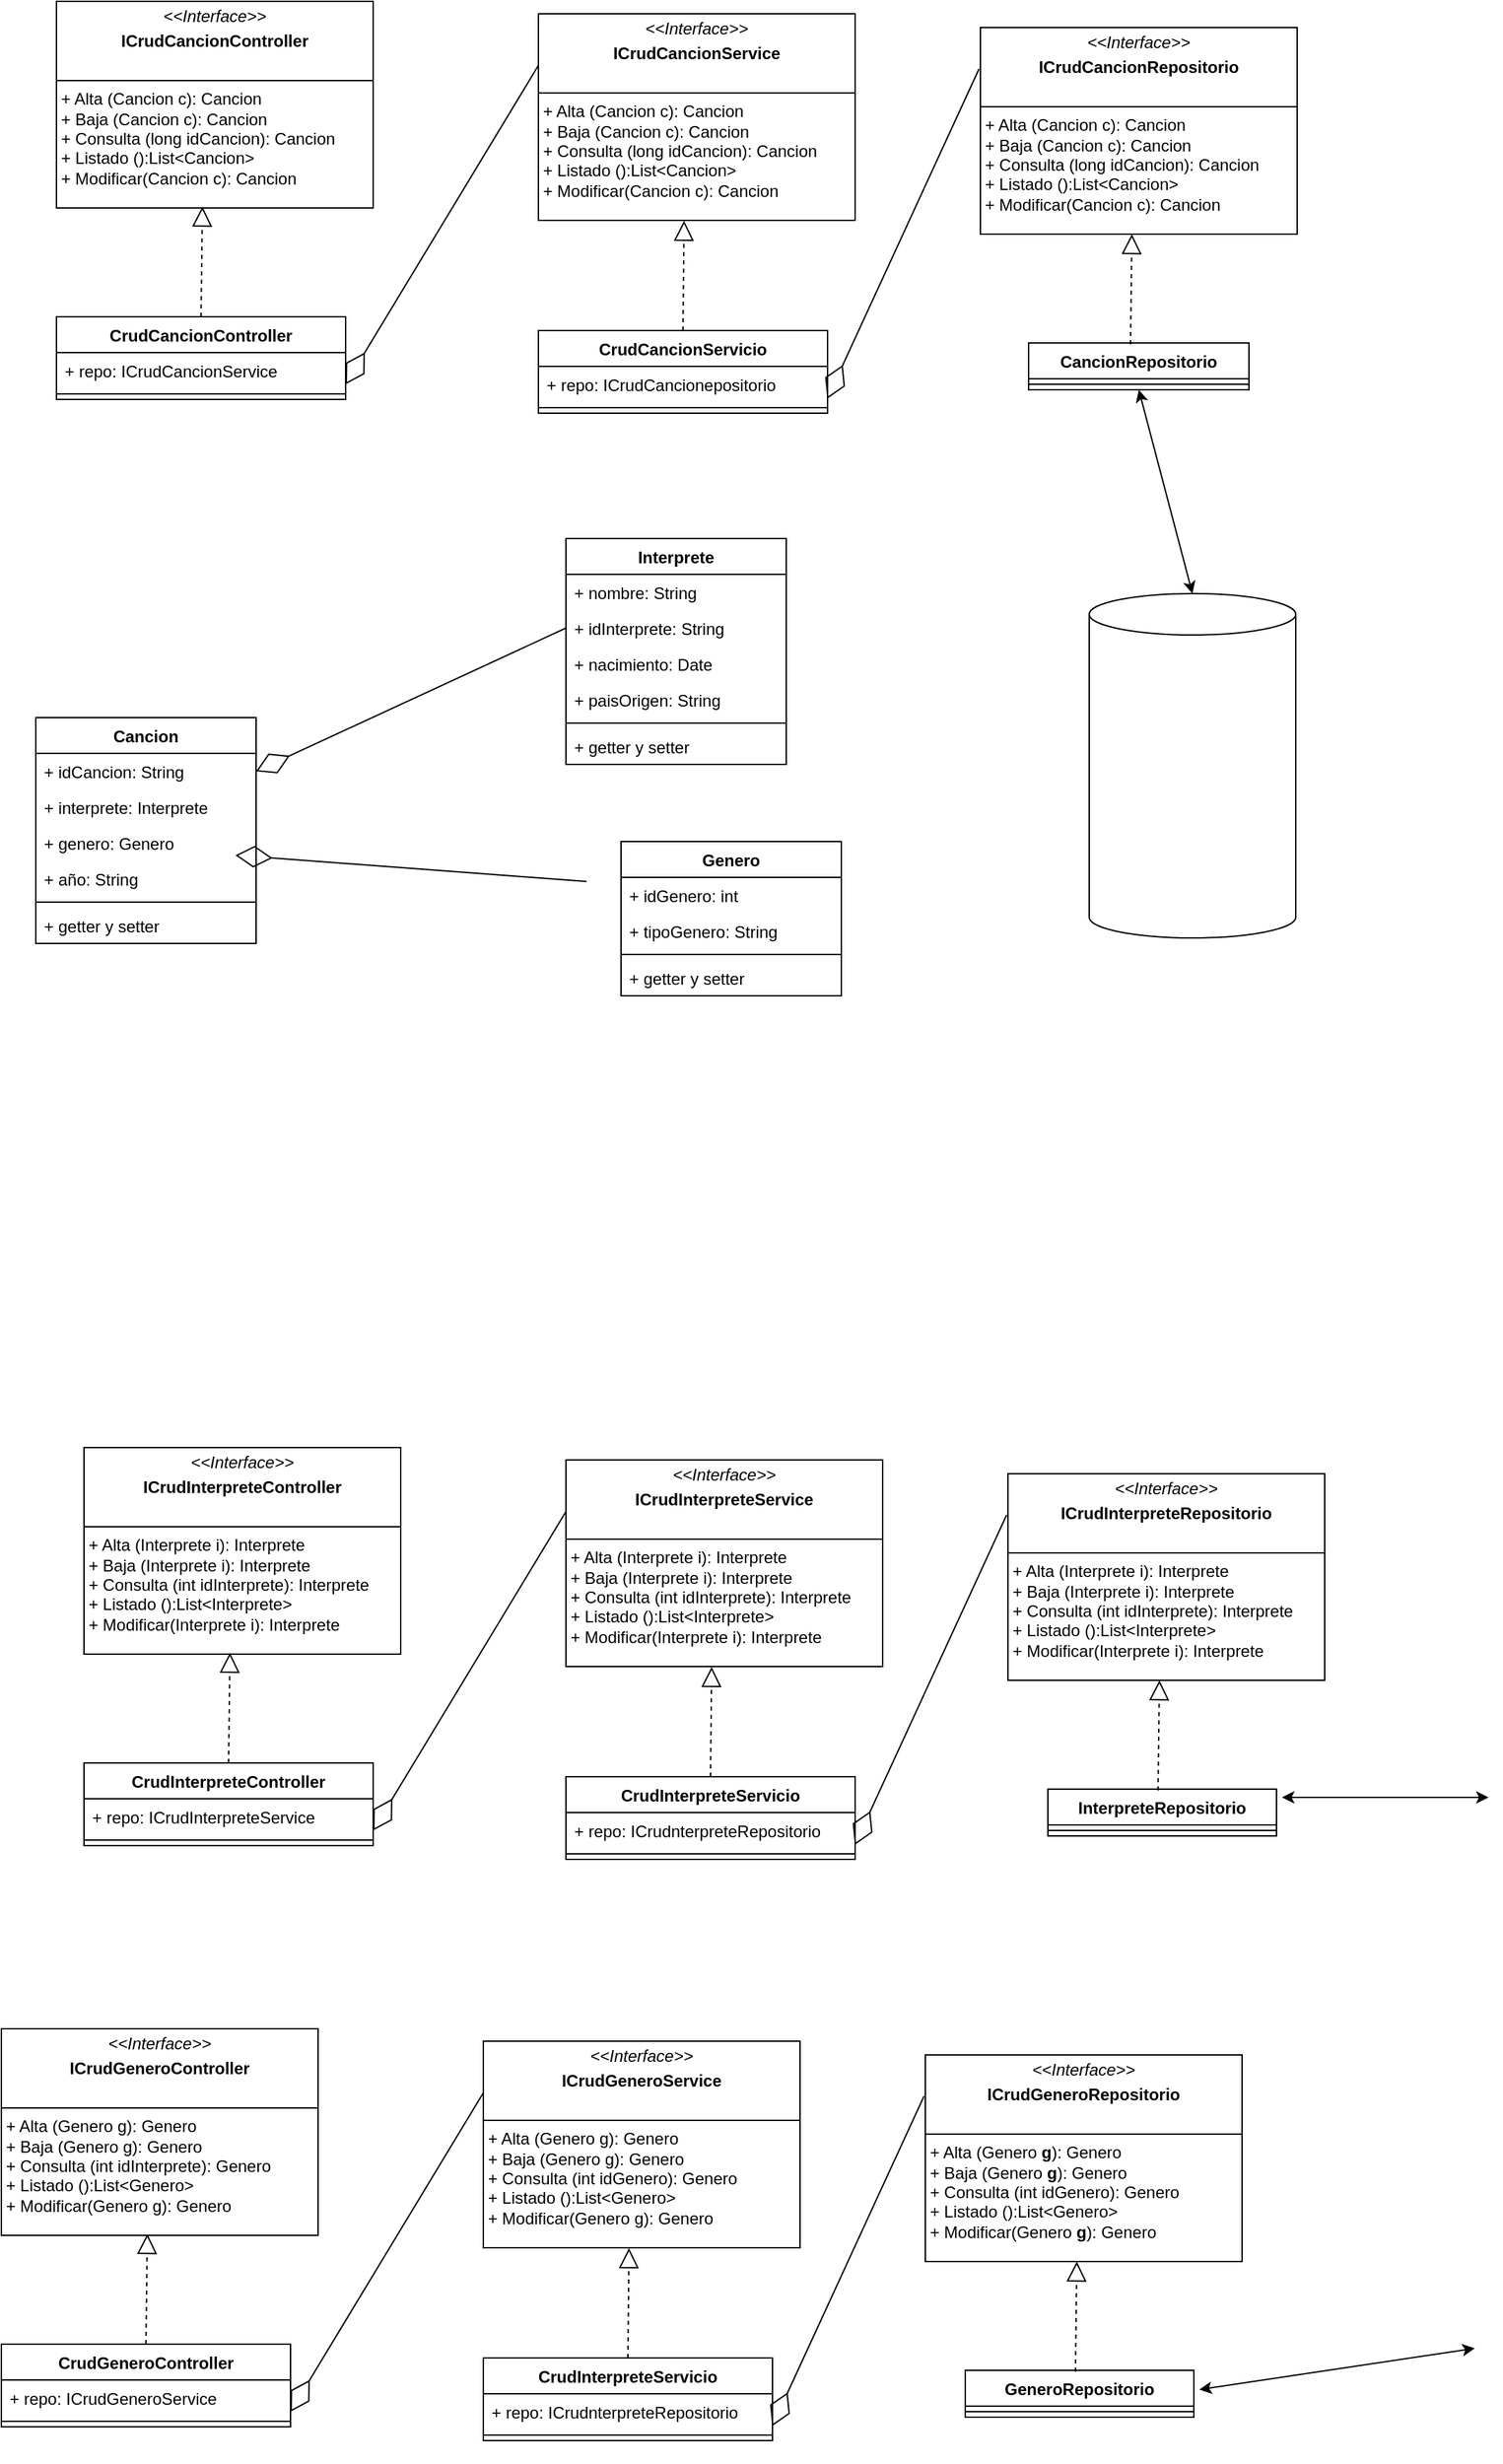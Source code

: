 <mxfile version="24.7.14">
  <diagram name="Página-1" id="bzYuoer0dDeCXXSLm-xG">
    <mxGraphModel dx="2118" dy="2252" grid="1" gridSize="10" guides="1" tooltips="1" connect="1" arrows="1" fold="1" page="1" pageScale="1" pageWidth="827" pageHeight="1169" math="0" shadow="0">
      <root>
        <mxCell id="0" />
        <mxCell id="1" parent="0" />
        <mxCell id="3vq8-zfYxLDUjbg7CqO3-1" value="&lt;b&gt;Interprete&lt;/b&gt;Repositorio" style="swimlane;fontStyle=1;align=center;verticalAlign=top;childLayout=stackLayout;horizontal=1;startSize=26;horizontalStack=0;resizeParent=1;resizeParentMax=0;resizeLast=0;collapsible=1;marginBottom=0;whiteSpace=wrap;html=1;" parent="1" vertex="1">
          <mxGeometry x="1430" y="498" width="166" height="34" as="geometry" />
        </mxCell>
        <mxCell id="3vq8-zfYxLDUjbg7CqO3-2" value="" style="line;strokeWidth=1;fillColor=none;align=left;verticalAlign=middle;spacingTop=-1;spacingLeft=3;spacingRight=3;rotatable=0;labelPosition=right;points=[];portConstraint=eastwest;strokeColor=inherit;" parent="3vq8-zfYxLDUjbg7CqO3-1" vertex="1">
          <mxGeometry y="26" width="166" height="8" as="geometry" />
        </mxCell>
        <mxCell id="3vq8-zfYxLDUjbg7CqO3-3" value="Crud&lt;b&gt;Interprete&lt;/b&gt;Servicio" style="swimlane;fontStyle=1;align=center;verticalAlign=top;childLayout=stackLayout;horizontal=1;startSize=26;horizontalStack=0;resizeParent=1;resizeParentMax=0;resizeLast=0;collapsible=1;marginBottom=0;whiteSpace=wrap;html=1;" parent="1" vertex="1">
          <mxGeometry x="1080" y="489" width="210" height="60" as="geometry" />
        </mxCell>
        <mxCell id="3vq8-zfYxLDUjbg7CqO3-4" value="+ repo: ICrudnterpreteRepositorio" style="text;strokeColor=none;fillColor=none;align=left;verticalAlign=top;spacingLeft=4;spacingRight=4;overflow=hidden;rotatable=0;points=[[0,0.5],[1,0.5]];portConstraint=eastwest;whiteSpace=wrap;html=1;" parent="3vq8-zfYxLDUjbg7CqO3-3" vertex="1">
          <mxGeometry y="26" width="210" height="26" as="geometry" />
        </mxCell>
        <mxCell id="3vq8-zfYxLDUjbg7CqO3-5" value="" style="line;strokeWidth=1;fillColor=none;align=left;verticalAlign=middle;spacingTop=-1;spacingLeft=3;spacingRight=3;rotatable=0;labelPosition=right;points=[];portConstraint=eastwest;strokeColor=inherit;" parent="3vq8-zfYxLDUjbg7CqO3-3" vertex="1">
          <mxGeometry y="52" width="210" height="8" as="geometry" />
        </mxCell>
        <mxCell id="3vq8-zfYxLDUjbg7CqO3-6" value="&lt;p style=&quot;margin:0px;margin-top:4px;text-align:center;&quot;&gt;&lt;i&gt;&amp;lt;&amp;lt;Interface&amp;gt;&amp;gt;&lt;/i&gt;&lt;b&gt;&lt;br&gt;&lt;/b&gt;&lt;/p&gt;&lt;p style=&quot;margin:0px;margin-top:4px;text-align:center;&quot;&gt;&lt;b&gt;ICrud&lt;/b&gt;&lt;b&gt;Interprete&lt;/b&gt;&lt;b&gt;Service&lt;/b&gt;&lt;br&gt;&lt;/p&gt;&lt;br&gt;&lt;hr size=&quot;1&quot; style=&quot;border-style:solid;&quot;&gt;&lt;div&gt;&amp;nbsp;+ Alta (Interprete i): Interprete&lt;/div&gt;&lt;div&gt;&amp;nbsp;+ Baja (Interprete i): Interprete&lt;/div&gt;&lt;div&gt;&amp;nbsp;+ Consulta (int idInterprete): Interprete&lt;/div&gt;&lt;div&gt;&amp;nbsp;+ Listado ():List&amp;lt;Interprete&amp;gt;&lt;br&gt;&lt;/div&gt;&lt;div&gt;&amp;nbsp;+ Modificar(Interprete i): Interprete&lt;/div&gt;" style="verticalAlign=top;align=left;overflow=fill;html=1;whiteSpace=wrap;" parent="1" vertex="1">
          <mxGeometry x="1080" y="259" width="230" height="150" as="geometry" />
        </mxCell>
        <mxCell id="3vq8-zfYxLDUjbg7CqO3-7" value="" style="endArrow=block;dashed=1;endFill=0;endSize=12;html=1;rounded=0;exitX=0.5;exitY=0;exitDx=0;exitDy=0;entryX=0.46;entryY=1.002;entryDx=0;entryDy=0;entryPerimeter=0;" parent="1" source="3vq8-zfYxLDUjbg7CqO3-3" target="3vq8-zfYxLDUjbg7CqO3-6" edge="1">
          <mxGeometry width="160" relative="1" as="geometry">
            <mxPoint x="1260" y="429" as="sourcePoint" />
            <mxPoint x="1340" y="349" as="targetPoint" />
          </mxGeometry>
        </mxCell>
        <mxCell id="3vq8-zfYxLDUjbg7CqO3-8" value="" style="endArrow=diamondThin;endFill=0;endSize=24;html=1;rounded=0;entryX=0.999;entryY=0.903;entryDx=0;entryDy=0;entryPerimeter=0;" parent="1" target="3vq8-zfYxLDUjbg7CqO3-4" edge="1">
          <mxGeometry width="160" relative="1" as="geometry">
            <mxPoint x="1400" y="299" as="sourcePoint" />
            <mxPoint x="1320" y="579" as="targetPoint" />
          </mxGeometry>
        </mxCell>
        <mxCell id="3vq8-zfYxLDUjbg7CqO3-9" value="&lt;p style=&quot;margin:0px;margin-top:4px;text-align:center;&quot;&gt;&lt;i&gt;&amp;lt;&amp;lt;Interface&amp;gt;&amp;gt;&lt;/i&gt;&lt;b&gt;&lt;br&gt;&lt;/b&gt;&lt;/p&gt;&lt;p style=&quot;margin:0px;margin-top:4px;text-align:center;&quot;&gt;&lt;b&gt;ICrudI&lt;/b&gt;&lt;b&gt;nterprete&lt;/b&gt;&lt;b&gt;Repositorio&lt;/b&gt;&lt;br&gt;&lt;/p&gt;&lt;br&gt;&lt;hr size=&quot;1&quot; style=&quot;border-style:solid;&quot;&gt;&lt;div&gt;&amp;nbsp;+ Alta (Interprete i): Interprete&lt;/div&gt;&lt;div&gt;&amp;nbsp;+ Baja (Interprete i): Interprete&lt;/div&gt;&lt;div&gt;&amp;nbsp;+ Consulta (int idInterprete): Interprete&lt;/div&gt;&lt;div&gt;&amp;nbsp;+ Listado ():List&amp;lt;Interprete&amp;gt;&lt;br&gt;&lt;/div&gt;&lt;div&gt;&amp;nbsp;+ Modificar(Interprete i): Interprete&lt;/div&gt;" style="verticalAlign=top;align=left;overflow=fill;html=1;whiteSpace=wrap;" parent="1" vertex="1">
          <mxGeometry x="1401" y="269" width="230" height="150" as="geometry" />
        </mxCell>
        <mxCell id="3vq8-zfYxLDUjbg7CqO3-10" value="" style="endArrow=block;dashed=1;endFill=0;endSize=12;html=1;rounded=0;exitX=0.5;exitY=0;exitDx=0;exitDy=0;entryX=0.46;entryY=1.002;entryDx=0;entryDy=0;entryPerimeter=0;" parent="1" edge="1">
          <mxGeometry width="160" relative="1" as="geometry">
            <mxPoint x="1510" y="499" as="sourcePoint" />
            <mxPoint x="1511" y="419" as="targetPoint" />
          </mxGeometry>
        </mxCell>
        <mxCell id="3vq8-zfYxLDUjbg7CqO3-11" value="&lt;p style=&quot;margin:0px;margin-top:4px;text-align:center;&quot;&gt;&lt;i&gt;&amp;lt;&amp;lt;Interface&amp;gt;&amp;gt;&lt;/i&gt;&lt;b&gt;&lt;br&gt;&lt;/b&gt;&lt;/p&gt;&lt;p style=&quot;margin:0px;margin-top:4px;text-align:center;&quot;&gt;&lt;b&gt;ICrudInterpreteController&lt;/b&gt;&lt;br&gt;&lt;/p&gt;&lt;br&gt;&lt;hr size=&quot;1&quot; style=&quot;border-style:solid;&quot;&gt;&lt;div&gt;&amp;nbsp;+ Alta (Interprete i): Interprete&lt;/div&gt;&lt;div&gt;&amp;nbsp;+ Baja (Interprete i): Interprete&lt;/div&gt;&lt;div&gt;&amp;nbsp;+ Consulta (int idInterprete): Interprete&lt;/div&gt;&lt;div&gt;&amp;nbsp;+ Listado ():List&amp;lt;Interprete&amp;gt;&lt;br&gt;&lt;/div&gt;&lt;div&gt;&amp;nbsp;+ Modificar(Interprete i): Interprete&lt;/div&gt;" style="verticalAlign=top;align=left;overflow=fill;html=1;whiteSpace=wrap;" parent="1" vertex="1">
          <mxGeometry x="730" y="250" width="230" height="150" as="geometry" />
        </mxCell>
        <mxCell id="3vq8-zfYxLDUjbg7CqO3-12" value="&lt;b&gt;CrudI&lt;/b&gt;&lt;b&gt;nterprete&lt;/b&gt;&lt;b&gt;Controller&lt;/b&gt;" style="swimlane;fontStyle=1;align=center;verticalAlign=top;childLayout=stackLayout;horizontal=1;startSize=26;horizontalStack=0;resizeParent=1;resizeParentMax=0;resizeLast=0;collapsible=1;marginBottom=0;whiteSpace=wrap;html=1;" parent="1" vertex="1">
          <mxGeometry x="730" y="479" width="210" height="60" as="geometry" />
        </mxCell>
        <mxCell id="3vq8-zfYxLDUjbg7CqO3-13" value="+ repo: ICrudInterpreteService" style="text;strokeColor=none;fillColor=none;align=left;verticalAlign=top;spacingLeft=4;spacingRight=4;overflow=hidden;rotatable=0;points=[[0,0.5],[1,0.5]];portConstraint=eastwest;whiteSpace=wrap;html=1;" parent="3vq8-zfYxLDUjbg7CqO3-12" vertex="1">
          <mxGeometry y="26" width="210" height="26" as="geometry" />
        </mxCell>
        <mxCell id="3vq8-zfYxLDUjbg7CqO3-14" value="" style="line;strokeWidth=1;fillColor=none;align=left;verticalAlign=middle;spacingTop=-1;spacingLeft=3;spacingRight=3;rotatable=0;labelPosition=right;points=[];portConstraint=eastwest;strokeColor=inherit;" parent="3vq8-zfYxLDUjbg7CqO3-12" vertex="1">
          <mxGeometry y="52" width="210" height="8" as="geometry" />
        </mxCell>
        <mxCell id="3vq8-zfYxLDUjbg7CqO3-15" value="" style="endArrow=block;dashed=1;endFill=0;endSize=12;html=1;rounded=0;exitX=0.5;exitY=0;exitDx=0;exitDy=0;entryX=0.46;entryY=1.002;entryDx=0;entryDy=0;entryPerimeter=0;" parent="1" source="3vq8-zfYxLDUjbg7CqO3-12" edge="1">
          <mxGeometry width="160" relative="1" as="geometry">
            <mxPoint x="910" y="419" as="sourcePoint" />
            <mxPoint x="836" y="399" as="targetPoint" />
          </mxGeometry>
        </mxCell>
        <mxCell id="3vq8-zfYxLDUjbg7CqO3-16" value="" style="endArrow=diamondThin;endFill=0;endSize=24;html=1;rounded=0;exitX=0;exitY=0.25;exitDx=0;exitDy=0;entryX=0.999;entryY=0.903;entryDx=0;entryDy=0;entryPerimeter=0;" parent="1" source="3vq8-zfYxLDUjbg7CqO3-6" edge="1">
          <mxGeometry width="160" relative="1" as="geometry">
            <mxPoint x="1051" y="409" as="sourcePoint" />
            <mxPoint x="940" y="528" as="targetPoint" />
          </mxGeometry>
        </mxCell>
        <mxCell id="3vq8-zfYxLDUjbg7CqO3-17" value="&lt;b&gt;Genero&lt;/b&gt;Repositorio" style="swimlane;fontStyle=1;align=center;verticalAlign=top;childLayout=stackLayout;horizontal=1;startSize=26;horizontalStack=0;resizeParent=1;resizeParentMax=0;resizeLast=0;collapsible=1;marginBottom=0;whiteSpace=wrap;html=1;" parent="1" vertex="1">
          <mxGeometry x="1370" y="920" width="166" height="34" as="geometry" />
        </mxCell>
        <mxCell id="3vq8-zfYxLDUjbg7CqO3-18" value="" style="line;strokeWidth=1;fillColor=none;align=left;verticalAlign=middle;spacingTop=-1;spacingLeft=3;spacingRight=3;rotatable=0;labelPosition=right;points=[];portConstraint=eastwest;strokeColor=inherit;" parent="3vq8-zfYxLDUjbg7CqO3-17" vertex="1">
          <mxGeometry y="26" width="166" height="8" as="geometry" />
        </mxCell>
        <mxCell id="3vq8-zfYxLDUjbg7CqO3-19" value="Crud&lt;b&gt;Interprete&lt;/b&gt;Servicio" style="swimlane;fontStyle=1;align=center;verticalAlign=top;childLayout=stackLayout;horizontal=1;startSize=26;horizontalStack=0;resizeParent=1;resizeParentMax=0;resizeLast=0;collapsible=1;marginBottom=0;whiteSpace=wrap;html=1;" parent="1" vertex="1">
          <mxGeometry x="1020" y="911" width="210" height="60" as="geometry" />
        </mxCell>
        <mxCell id="3vq8-zfYxLDUjbg7CqO3-20" value="+ repo: ICrudnterpreteRepositorio" style="text;strokeColor=none;fillColor=none;align=left;verticalAlign=top;spacingLeft=4;spacingRight=4;overflow=hidden;rotatable=0;points=[[0,0.5],[1,0.5]];portConstraint=eastwest;whiteSpace=wrap;html=1;" parent="3vq8-zfYxLDUjbg7CqO3-19" vertex="1">
          <mxGeometry y="26" width="210" height="26" as="geometry" />
        </mxCell>
        <mxCell id="3vq8-zfYxLDUjbg7CqO3-21" value="" style="line;strokeWidth=1;fillColor=none;align=left;verticalAlign=middle;spacingTop=-1;spacingLeft=3;spacingRight=3;rotatable=0;labelPosition=right;points=[];portConstraint=eastwest;strokeColor=inherit;" parent="3vq8-zfYxLDUjbg7CqO3-19" vertex="1">
          <mxGeometry y="52" width="210" height="8" as="geometry" />
        </mxCell>
        <mxCell id="3vq8-zfYxLDUjbg7CqO3-22" value="&lt;p style=&quot;margin:0px;margin-top:4px;text-align:center;&quot;&gt;&lt;i&gt;&amp;lt;&amp;lt;Interface&amp;gt;&amp;gt;&lt;/i&gt;&lt;b&gt;&lt;br&gt;&lt;/b&gt;&lt;/p&gt;&lt;p style=&quot;margin:0px;margin-top:4px;text-align:center;&quot;&gt;&lt;b&gt;ICrud&lt;/b&gt;&lt;b&gt;Genero&lt;/b&gt;&lt;b&gt;Service&lt;/b&gt;&lt;br&gt;&lt;/p&gt;&lt;br&gt;&lt;hr size=&quot;1&quot; style=&quot;border-style:solid;&quot;&gt;&lt;div&gt;&amp;nbsp;+ Alta (Genero g): Genero&lt;/div&gt;&lt;div&gt;&amp;nbsp;+ Baja (Genero g): Genero&lt;/div&gt;&lt;div&gt;&amp;nbsp;+ Consulta (int idGenero): Genero&lt;/div&gt;&lt;div&gt;&amp;nbsp;+ Listado ():List&amp;lt;Genero&amp;gt;&lt;br&gt;&lt;/div&gt;&lt;div&gt;&amp;nbsp;+ Modificar(Genero g): Genero&lt;/div&gt;" style="verticalAlign=top;align=left;overflow=fill;html=1;whiteSpace=wrap;" parent="1" vertex="1">
          <mxGeometry x="1020" y="681" width="230" height="150" as="geometry" />
        </mxCell>
        <mxCell id="3vq8-zfYxLDUjbg7CqO3-23" value="" style="endArrow=block;dashed=1;endFill=0;endSize=12;html=1;rounded=0;exitX=0.5;exitY=0;exitDx=0;exitDy=0;entryX=0.46;entryY=1.002;entryDx=0;entryDy=0;entryPerimeter=0;" parent="1" source="3vq8-zfYxLDUjbg7CqO3-19" target="3vq8-zfYxLDUjbg7CqO3-22" edge="1">
          <mxGeometry width="160" relative="1" as="geometry">
            <mxPoint x="1200" y="851" as="sourcePoint" />
            <mxPoint x="1280" y="771" as="targetPoint" />
          </mxGeometry>
        </mxCell>
        <mxCell id="3vq8-zfYxLDUjbg7CqO3-24" value="" style="endArrow=diamondThin;endFill=0;endSize=24;html=1;rounded=0;entryX=0.999;entryY=0.903;entryDx=0;entryDy=0;entryPerimeter=0;" parent="1" target="3vq8-zfYxLDUjbg7CqO3-20" edge="1">
          <mxGeometry width="160" relative="1" as="geometry">
            <mxPoint x="1340" y="721" as="sourcePoint" />
            <mxPoint x="1260" y="1001" as="targetPoint" />
          </mxGeometry>
        </mxCell>
        <mxCell id="3vq8-zfYxLDUjbg7CqO3-25" value="&lt;p style=&quot;margin:0px;margin-top:4px;text-align:center;&quot;&gt;&lt;i&gt;&amp;lt;&amp;lt;Interface&amp;gt;&amp;gt;&lt;/i&gt;&lt;b&gt;&lt;br&gt;&lt;/b&gt;&lt;/p&gt;&lt;p style=&quot;margin:0px;margin-top:4px;text-align:center;&quot;&gt;&lt;b&gt;ICrud&lt;/b&gt;&lt;b&gt;Genero&lt;/b&gt;&lt;b&gt;Repositorio&lt;/b&gt;&lt;br&gt;&lt;/p&gt;&lt;br&gt;&lt;hr size=&quot;1&quot; style=&quot;border-style:solid;&quot;&gt;&lt;div&gt;&amp;nbsp;+ Alta (Genero &lt;b&gt;g&lt;/b&gt;): Genero&lt;/div&gt;&lt;div&gt;&amp;nbsp;+ Baja (Genero &lt;b&gt;g&lt;/b&gt;): Genero&lt;/div&gt;&lt;div&gt;&amp;nbsp;+ Consulta (int idGenero): Genero&lt;/div&gt;&lt;div&gt;&amp;nbsp;+ Listado ():List&amp;lt;Genero&amp;gt;&lt;br&gt;&lt;/div&gt;&lt;div&gt;&amp;nbsp;+ Modificar(Genero &lt;b&gt;g&lt;/b&gt;): Genero&lt;/div&gt;" style="verticalAlign=top;align=left;overflow=fill;html=1;whiteSpace=wrap;" parent="1" vertex="1">
          <mxGeometry x="1341" y="691" width="230" height="150" as="geometry" />
        </mxCell>
        <mxCell id="3vq8-zfYxLDUjbg7CqO3-26" value="" style="endArrow=block;dashed=1;endFill=0;endSize=12;html=1;rounded=0;exitX=0.5;exitY=0;exitDx=0;exitDy=0;entryX=0.46;entryY=1.002;entryDx=0;entryDy=0;entryPerimeter=0;" parent="1" edge="1">
          <mxGeometry width="160" relative="1" as="geometry">
            <mxPoint x="1450" y="921" as="sourcePoint" />
            <mxPoint x="1451" y="841" as="targetPoint" />
          </mxGeometry>
        </mxCell>
        <mxCell id="3vq8-zfYxLDUjbg7CqO3-27" value="&lt;p style=&quot;margin:0px;margin-top:4px;text-align:center;&quot;&gt;&lt;i&gt;&amp;lt;&amp;lt;Interface&amp;gt;&amp;gt;&lt;/i&gt;&lt;b&gt;&lt;br&gt;&lt;/b&gt;&lt;/p&gt;&lt;p style=&quot;margin:0px;margin-top:4px;text-align:center;&quot;&gt;&lt;b&gt;ICrudGeneroController&lt;/b&gt;&lt;br&gt;&lt;/p&gt;&lt;br&gt;&lt;hr size=&quot;1&quot; style=&quot;border-style:solid;&quot;&gt;&lt;div&gt;&amp;nbsp;+ Alta (Genero g): Genero&lt;/div&gt;&lt;div&gt;&amp;nbsp;+ Baja (Genero g): Genero&lt;/div&gt;&lt;div&gt;&amp;nbsp;+ Consulta (int idInterprete): Genero&lt;/div&gt;&lt;div&gt;&amp;nbsp;+ Listado ():List&amp;lt;Genero&amp;gt;&lt;br&gt;&lt;/div&gt;&lt;div&gt;&amp;nbsp;+ Modificar(Genero g): Genero&lt;/div&gt;" style="verticalAlign=top;align=left;overflow=fill;html=1;whiteSpace=wrap;" parent="1" vertex="1">
          <mxGeometry x="670" y="672" width="230" height="150" as="geometry" />
        </mxCell>
        <mxCell id="3vq8-zfYxLDUjbg7CqO3-28" value="&lt;b&gt;CrudGeneroController&lt;/b&gt;" style="swimlane;fontStyle=1;align=center;verticalAlign=top;childLayout=stackLayout;horizontal=1;startSize=26;horizontalStack=0;resizeParent=1;resizeParentMax=0;resizeLast=0;collapsible=1;marginBottom=0;whiteSpace=wrap;html=1;" parent="1" vertex="1">
          <mxGeometry x="670" y="901" width="210" height="60" as="geometry" />
        </mxCell>
        <mxCell id="3vq8-zfYxLDUjbg7CqO3-29" value="+ repo: ICrudGeneroService" style="text;strokeColor=none;fillColor=none;align=left;verticalAlign=top;spacingLeft=4;spacingRight=4;overflow=hidden;rotatable=0;points=[[0,0.5],[1,0.5]];portConstraint=eastwest;whiteSpace=wrap;html=1;" parent="3vq8-zfYxLDUjbg7CqO3-28" vertex="1">
          <mxGeometry y="26" width="210" height="26" as="geometry" />
        </mxCell>
        <mxCell id="3vq8-zfYxLDUjbg7CqO3-30" value="" style="line;strokeWidth=1;fillColor=none;align=left;verticalAlign=middle;spacingTop=-1;spacingLeft=3;spacingRight=3;rotatable=0;labelPosition=right;points=[];portConstraint=eastwest;strokeColor=inherit;" parent="3vq8-zfYxLDUjbg7CqO3-28" vertex="1">
          <mxGeometry y="52" width="210" height="8" as="geometry" />
        </mxCell>
        <mxCell id="3vq8-zfYxLDUjbg7CqO3-31" value="" style="endArrow=block;dashed=1;endFill=0;endSize=12;html=1;rounded=0;exitX=0.5;exitY=0;exitDx=0;exitDy=0;entryX=0.46;entryY=1.002;entryDx=0;entryDy=0;entryPerimeter=0;" parent="1" source="3vq8-zfYxLDUjbg7CqO3-28" edge="1">
          <mxGeometry width="160" relative="1" as="geometry">
            <mxPoint x="850" y="841" as="sourcePoint" />
            <mxPoint x="776" y="821" as="targetPoint" />
          </mxGeometry>
        </mxCell>
        <mxCell id="3vq8-zfYxLDUjbg7CqO3-32" value="" style="endArrow=diamondThin;endFill=0;endSize=24;html=1;rounded=0;exitX=0;exitY=0.25;exitDx=0;exitDy=0;entryX=0.999;entryY=0.903;entryDx=0;entryDy=0;entryPerimeter=0;" parent="1" source="3vq8-zfYxLDUjbg7CqO3-22" edge="1">
          <mxGeometry width="160" relative="1" as="geometry">
            <mxPoint x="991" y="831" as="sourcePoint" />
            <mxPoint x="880" y="950" as="targetPoint" />
          </mxGeometry>
        </mxCell>
        <mxCell id="3vq8-zfYxLDUjbg7CqO3-33" value="Interprete" style="swimlane;fontStyle=1;align=center;verticalAlign=top;childLayout=stackLayout;horizontal=1;startSize=26;horizontalStack=0;resizeParent=1;resizeParentMax=0;resizeLast=0;collapsible=1;marginBottom=0;whiteSpace=wrap;html=1;" parent="1" vertex="1">
          <mxGeometry x="1080" y="-410" width="160" height="164" as="geometry" />
        </mxCell>
        <mxCell id="3vq8-zfYxLDUjbg7CqO3-35" value="+ nombre: String" style="text;strokeColor=none;fillColor=none;align=left;verticalAlign=top;spacingLeft=4;spacingRight=4;overflow=hidden;rotatable=0;points=[[0,0.5],[1,0.5]];portConstraint=eastwest;whiteSpace=wrap;html=1;" parent="3vq8-zfYxLDUjbg7CqO3-33" vertex="1">
          <mxGeometry y="26" width="160" height="26" as="geometry" />
        </mxCell>
        <mxCell id="3vq8-zfYxLDUjbg7CqO3-34" value="+ idInterprete: String" style="text;strokeColor=none;fillColor=none;align=left;verticalAlign=top;spacingLeft=4;spacingRight=4;overflow=hidden;rotatable=0;points=[[0,0.5],[1,0.5]];portConstraint=eastwest;whiteSpace=wrap;html=1;" parent="3vq8-zfYxLDUjbg7CqO3-33" vertex="1">
          <mxGeometry y="52" width="160" height="26" as="geometry" />
        </mxCell>
        <mxCell id="3vq8-zfYxLDUjbg7CqO3-36" value="+ nacimiento: Date" style="text;strokeColor=none;fillColor=none;align=left;verticalAlign=top;spacingLeft=4;spacingRight=4;overflow=hidden;rotatable=0;points=[[0,0.5],[1,0.5]];portConstraint=eastwest;whiteSpace=wrap;html=1;" parent="3vq8-zfYxLDUjbg7CqO3-33" vertex="1">
          <mxGeometry y="78" width="160" height="26" as="geometry" />
        </mxCell>
        <mxCell id="3vq8-zfYxLDUjbg7CqO3-37" value="+ paisOrigen: String" style="text;strokeColor=none;fillColor=none;align=left;verticalAlign=top;spacingLeft=4;spacingRight=4;overflow=hidden;rotatable=0;points=[[0,0.5],[1,0.5]];portConstraint=eastwest;whiteSpace=wrap;html=1;" parent="3vq8-zfYxLDUjbg7CqO3-33" vertex="1">
          <mxGeometry y="104" width="160" height="26" as="geometry" />
        </mxCell>
        <mxCell id="3vq8-zfYxLDUjbg7CqO3-38" value="" style="line;strokeWidth=1;fillColor=none;align=left;verticalAlign=middle;spacingTop=-1;spacingLeft=3;spacingRight=3;rotatable=0;labelPosition=right;points=[];portConstraint=eastwest;strokeColor=inherit;" parent="3vq8-zfYxLDUjbg7CqO3-33" vertex="1">
          <mxGeometry y="130" width="160" height="8" as="geometry" />
        </mxCell>
        <mxCell id="3vq8-zfYxLDUjbg7CqO3-39" value="+ getter y setter" style="text;strokeColor=none;fillColor=none;align=left;verticalAlign=top;spacingLeft=4;spacingRight=4;overflow=hidden;rotatable=0;points=[[0,0.5],[1,0.5]];portConstraint=eastwest;whiteSpace=wrap;html=1;" parent="3vq8-zfYxLDUjbg7CqO3-33" vertex="1">
          <mxGeometry y="138" width="160" height="26" as="geometry" />
        </mxCell>
        <mxCell id="3vq8-zfYxLDUjbg7CqO3-40" value="&lt;div&gt;Genero&lt;/div&gt;&lt;div&gt;&lt;br&gt;&lt;/div&gt;" style="swimlane;fontStyle=1;align=center;verticalAlign=top;childLayout=stackLayout;horizontal=1;startSize=26;horizontalStack=0;resizeParent=1;resizeParentMax=0;resizeLast=0;collapsible=1;marginBottom=0;whiteSpace=wrap;html=1;" parent="1" vertex="1">
          <mxGeometry x="1120" y="-190" width="160" height="112" as="geometry" />
        </mxCell>
        <mxCell id="3vq8-zfYxLDUjbg7CqO3-41" value="+ idGenero: int" style="text;strokeColor=none;fillColor=none;align=left;verticalAlign=top;spacingLeft=4;spacingRight=4;overflow=hidden;rotatable=0;points=[[0,0.5],[1,0.5]];portConstraint=eastwest;whiteSpace=wrap;html=1;" parent="3vq8-zfYxLDUjbg7CqO3-40" vertex="1">
          <mxGeometry y="26" width="160" height="26" as="geometry" />
        </mxCell>
        <mxCell id="3vq8-zfYxLDUjbg7CqO3-42" value="+ tipoGenero: String" style="text;strokeColor=none;fillColor=none;align=left;verticalAlign=top;spacingLeft=4;spacingRight=4;overflow=hidden;rotatable=0;points=[[0,0.5],[1,0.5]];portConstraint=eastwest;whiteSpace=wrap;html=1;" parent="3vq8-zfYxLDUjbg7CqO3-40" vertex="1">
          <mxGeometry y="52" width="160" height="26" as="geometry" />
        </mxCell>
        <mxCell id="3vq8-zfYxLDUjbg7CqO3-43" value="" style="line;strokeWidth=1;fillColor=none;align=left;verticalAlign=middle;spacingTop=-1;spacingLeft=3;spacingRight=3;rotatable=0;labelPosition=right;points=[];portConstraint=eastwest;strokeColor=inherit;" parent="3vq8-zfYxLDUjbg7CqO3-40" vertex="1">
          <mxGeometry y="78" width="160" height="8" as="geometry" />
        </mxCell>
        <mxCell id="3vq8-zfYxLDUjbg7CqO3-44" value="+ getter y setter" style="text;strokeColor=none;fillColor=none;align=left;verticalAlign=top;spacingLeft=4;spacingRight=4;overflow=hidden;rotatable=0;points=[[0,0.5],[1,0.5]];portConstraint=eastwest;whiteSpace=wrap;html=1;" parent="3vq8-zfYxLDUjbg7CqO3-40" vertex="1">
          <mxGeometry y="86" width="160" height="26" as="geometry" />
        </mxCell>
        <mxCell id="3vq8-zfYxLDUjbg7CqO3-45" value="&lt;div&gt;Cancion&lt;/div&gt;&lt;div&gt;&lt;br&gt;&lt;/div&gt;" style="swimlane;fontStyle=1;align=center;verticalAlign=top;childLayout=stackLayout;horizontal=1;startSize=26;horizontalStack=0;resizeParent=1;resizeParentMax=0;resizeLast=0;collapsible=1;marginBottom=0;whiteSpace=wrap;html=1;" parent="1" vertex="1">
          <mxGeometry x="695" y="-280" width="160" height="164" as="geometry" />
        </mxCell>
        <mxCell id="3vq8-zfYxLDUjbg7CqO3-46" value="+ idCancion: String" style="text;strokeColor=none;fillColor=none;align=left;verticalAlign=top;spacingLeft=4;spacingRight=4;overflow=hidden;rotatable=0;points=[[0,0.5],[1,0.5]];portConstraint=eastwest;whiteSpace=wrap;html=1;" parent="3vq8-zfYxLDUjbg7CqO3-45" vertex="1">
          <mxGeometry y="26" width="160" height="26" as="geometry" />
        </mxCell>
        <mxCell id="3vq8-zfYxLDUjbg7CqO3-47" value="+ interprete: Interprete" style="text;strokeColor=none;fillColor=none;align=left;verticalAlign=top;spacingLeft=4;spacingRight=4;overflow=hidden;rotatable=0;points=[[0,0.5],[1,0.5]];portConstraint=eastwest;whiteSpace=wrap;html=1;" parent="3vq8-zfYxLDUjbg7CqO3-45" vertex="1">
          <mxGeometry y="52" width="160" height="26" as="geometry" />
        </mxCell>
        <mxCell id="3vq8-zfYxLDUjbg7CqO3-48" value="+ genero: Genero" style="text;strokeColor=none;fillColor=none;align=left;verticalAlign=top;spacingLeft=4;spacingRight=4;overflow=hidden;rotatable=0;points=[[0,0.5],[1,0.5]];portConstraint=eastwest;whiteSpace=wrap;html=1;" parent="3vq8-zfYxLDUjbg7CqO3-45" vertex="1">
          <mxGeometry y="78" width="160" height="26" as="geometry" />
        </mxCell>
        <mxCell id="3vq8-zfYxLDUjbg7CqO3-49" value="+ año: String" style="text;strokeColor=none;fillColor=none;align=left;verticalAlign=top;spacingLeft=4;spacingRight=4;overflow=hidden;rotatable=0;points=[[0,0.5],[1,0.5]];portConstraint=eastwest;whiteSpace=wrap;html=1;" parent="3vq8-zfYxLDUjbg7CqO3-45" vertex="1">
          <mxGeometry y="104" width="160" height="26" as="geometry" />
        </mxCell>
        <mxCell id="3vq8-zfYxLDUjbg7CqO3-50" value="" style="line;strokeWidth=1;fillColor=none;align=left;verticalAlign=middle;spacingTop=-1;spacingLeft=3;spacingRight=3;rotatable=0;labelPosition=right;points=[];portConstraint=eastwest;strokeColor=inherit;" parent="3vq8-zfYxLDUjbg7CqO3-45" vertex="1">
          <mxGeometry y="130" width="160" height="8" as="geometry" />
        </mxCell>
        <mxCell id="3vq8-zfYxLDUjbg7CqO3-51" value="+ getter y setter" style="text;strokeColor=none;fillColor=none;align=left;verticalAlign=top;spacingLeft=4;spacingRight=4;overflow=hidden;rotatable=0;points=[[0,0.5],[1,0.5]];portConstraint=eastwest;whiteSpace=wrap;html=1;" parent="3vq8-zfYxLDUjbg7CqO3-45" vertex="1">
          <mxGeometry y="138" width="160" height="26" as="geometry" />
        </mxCell>
        <mxCell id="3vq8-zfYxLDUjbg7CqO3-52" value="CancionRepositorio" style="swimlane;fontStyle=1;align=center;verticalAlign=top;childLayout=stackLayout;horizontal=1;startSize=26;horizontalStack=0;resizeParent=1;resizeParentMax=0;resizeLast=0;collapsible=1;marginBottom=0;whiteSpace=wrap;html=1;" parent="1" vertex="1">
          <mxGeometry x="1416" y="-552" width="160" height="34" as="geometry" />
        </mxCell>
        <mxCell id="3vq8-zfYxLDUjbg7CqO3-53" value="" style="line;strokeWidth=1;fillColor=none;align=left;verticalAlign=middle;spacingTop=-1;spacingLeft=3;spacingRight=3;rotatable=0;labelPosition=right;points=[];portConstraint=eastwest;strokeColor=inherit;" parent="3vq8-zfYxLDUjbg7CqO3-52" vertex="1">
          <mxGeometry y="26" width="160" height="8" as="geometry" />
        </mxCell>
        <mxCell id="3vq8-zfYxLDUjbg7CqO3-54" value="CrudCancionServicio" style="swimlane;fontStyle=1;align=center;verticalAlign=top;childLayout=stackLayout;horizontal=1;startSize=26;horizontalStack=0;resizeParent=1;resizeParentMax=0;resizeLast=0;collapsible=1;marginBottom=0;whiteSpace=wrap;html=1;" parent="1" vertex="1">
          <mxGeometry x="1060" y="-561" width="210" height="60" as="geometry" />
        </mxCell>
        <mxCell id="3vq8-zfYxLDUjbg7CqO3-55" value="+ repo: ICrudCancionepositorio" style="text;strokeColor=none;fillColor=none;align=left;verticalAlign=top;spacingLeft=4;spacingRight=4;overflow=hidden;rotatable=0;points=[[0,0.5],[1,0.5]];portConstraint=eastwest;whiteSpace=wrap;html=1;" parent="3vq8-zfYxLDUjbg7CqO3-54" vertex="1">
          <mxGeometry y="26" width="210" height="26" as="geometry" />
        </mxCell>
        <mxCell id="3vq8-zfYxLDUjbg7CqO3-56" value="" style="line;strokeWidth=1;fillColor=none;align=left;verticalAlign=middle;spacingTop=-1;spacingLeft=3;spacingRight=3;rotatable=0;labelPosition=right;points=[];portConstraint=eastwest;strokeColor=inherit;" parent="3vq8-zfYxLDUjbg7CqO3-54" vertex="1">
          <mxGeometry y="52" width="210" height="8" as="geometry" />
        </mxCell>
        <mxCell id="3vq8-zfYxLDUjbg7CqO3-57" value="&lt;p style=&quot;margin:0px;margin-top:4px;text-align:center;&quot;&gt;&lt;i&gt;&amp;lt;&amp;lt;Interface&amp;gt;&amp;gt;&lt;/i&gt;&lt;b&gt;&lt;br&gt;&lt;/b&gt;&lt;/p&gt;&lt;p style=&quot;margin:0px;margin-top:4px;text-align:center;&quot;&gt;&lt;b&gt;ICrudCancionService&lt;/b&gt;&lt;br&gt;&lt;/p&gt;&lt;br&gt;&lt;hr size=&quot;1&quot; style=&quot;border-style:solid;&quot;&gt;&lt;div&gt;&amp;nbsp;+ Alta (Cancion c): Cancion&lt;br&gt;&lt;/div&gt;&lt;div&gt;&amp;nbsp;+ Baja (Cancion c): Cancion&lt;br&gt;&lt;/div&gt;&lt;div&gt;&amp;nbsp;+ Consulta (long idCancion): Cancion&lt;br&gt;&lt;/div&gt;&lt;div&gt;&amp;nbsp;+ Listado ():List&amp;lt;Cancion&amp;gt;&lt;br&gt;&lt;/div&gt;&lt;div&gt;&amp;nbsp;+ Modificar(Cancion c): Cancion&lt;br&gt;&lt;/div&gt;" style="verticalAlign=top;align=left;overflow=fill;html=1;whiteSpace=wrap;" parent="1" vertex="1">
          <mxGeometry x="1060" y="-791" width="230" height="150" as="geometry" />
        </mxCell>
        <mxCell id="3vq8-zfYxLDUjbg7CqO3-58" value="" style="endArrow=block;dashed=1;endFill=0;endSize=12;html=1;rounded=0;exitX=0.5;exitY=0;exitDx=0;exitDy=0;entryX=0.46;entryY=1.002;entryDx=0;entryDy=0;entryPerimeter=0;" parent="1" source="3vq8-zfYxLDUjbg7CqO3-54" target="3vq8-zfYxLDUjbg7CqO3-57" edge="1">
          <mxGeometry width="160" relative="1" as="geometry">
            <mxPoint x="1240" y="-621" as="sourcePoint" />
            <mxPoint x="1320" y="-701" as="targetPoint" />
          </mxGeometry>
        </mxCell>
        <mxCell id="3vq8-zfYxLDUjbg7CqO3-59" value="" style="endArrow=diamondThin;endFill=0;endSize=24;html=1;rounded=0;entryX=0.999;entryY=0.903;entryDx=0;entryDy=0;entryPerimeter=0;" parent="1" target="3vq8-zfYxLDUjbg7CqO3-55" edge="1">
          <mxGeometry width="160" relative="1" as="geometry">
            <mxPoint x="1380" y="-751" as="sourcePoint" />
            <mxPoint x="1300" y="-471" as="targetPoint" />
          </mxGeometry>
        </mxCell>
        <mxCell id="3vq8-zfYxLDUjbg7CqO3-60" value="&lt;p style=&quot;margin:0px;margin-top:4px;text-align:center;&quot;&gt;&lt;i&gt;&amp;lt;&amp;lt;Interface&amp;gt;&amp;gt;&lt;/i&gt;&lt;b&gt;&lt;br&gt;&lt;/b&gt;&lt;/p&gt;&lt;p style=&quot;margin:0px;margin-top:4px;text-align:center;&quot;&gt;&lt;b&gt;ICrudCancionRepositorio&lt;/b&gt;&lt;br&gt;&lt;/p&gt;&lt;br&gt;&lt;hr size=&quot;1&quot; style=&quot;border-style:solid;&quot;&gt;&lt;div&gt;&amp;nbsp;+ Alta (Cancion c): Cancion&lt;br&gt;&lt;/div&gt;&lt;div&gt;&amp;nbsp;+ Baja (Cancion c): Cancion&lt;br&gt;&lt;/div&gt;&lt;div&gt;&amp;nbsp;+ Consulta (long idCancion): Cancion&lt;br&gt;&lt;/div&gt;&lt;div&gt;&amp;nbsp;+ Listado ():List&amp;lt;Cancion&amp;gt;&lt;br&gt;&lt;/div&gt;&lt;div&gt;&amp;nbsp;+ Modificar(Cancion c): Cancion&lt;br&gt;&lt;/div&gt;" style="verticalAlign=top;align=left;overflow=fill;html=1;whiteSpace=wrap;" parent="1" vertex="1">
          <mxGeometry x="1381" y="-781" width="230" height="150" as="geometry" />
        </mxCell>
        <mxCell id="3vq8-zfYxLDUjbg7CqO3-61" value="" style="endArrow=block;dashed=1;endFill=0;endSize=12;html=1;rounded=0;exitX=0.5;exitY=0;exitDx=0;exitDy=0;entryX=0.46;entryY=1.002;entryDx=0;entryDy=0;entryPerimeter=0;" parent="1" edge="1">
          <mxGeometry width="160" relative="1" as="geometry">
            <mxPoint x="1490" y="-551" as="sourcePoint" />
            <mxPoint x="1491" y="-631" as="targetPoint" />
          </mxGeometry>
        </mxCell>
        <mxCell id="3vq8-zfYxLDUjbg7CqO3-62" value="" style="shape=cylinder3;whiteSpace=wrap;html=1;boundedLbl=1;backgroundOutline=1;size=15;" parent="1" vertex="1">
          <mxGeometry x="1460" y="-370" width="150" height="250" as="geometry" />
        </mxCell>
        <mxCell id="3vq8-zfYxLDUjbg7CqO3-63" value="" style="endArrow=classic;startArrow=classic;html=1;rounded=0;entryX=0.5;entryY=1;entryDx=0;entryDy=0;exitX=0.5;exitY=0;exitDx=0;exitDy=0;exitPerimeter=0;" parent="1" source="3vq8-zfYxLDUjbg7CqO3-62" target="3vq8-zfYxLDUjbg7CqO3-52" edge="1">
          <mxGeometry width="50" height="50" relative="1" as="geometry">
            <mxPoint x="1460" y="-431" as="sourcePoint" />
            <mxPoint x="1510" y="-481" as="targetPoint" />
          </mxGeometry>
        </mxCell>
        <mxCell id="3vq8-zfYxLDUjbg7CqO3-64" value="&lt;p style=&quot;margin:0px;margin-top:4px;text-align:center;&quot;&gt;&lt;i&gt;&amp;lt;&amp;lt;Interface&amp;gt;&amp;gt;&lt;/i&gt;&lt;b&gt;&lt;br&gt;&lt;/b&gt;&lt;/p&gt;&lt;p style=&quot;margin:0px;margin-top:4px;text-align:center;&quot;&gt;&lt;b&gt;ICrudCancionController&lt;/b&gt;&lt;br&gt;&lt;/p&gt;&lt;br&gt;&lt;hr size=&quot;1&quot; style=&quot;border-style:solid;&quot;&gt;&lt;div&gt;&amp;nbsp;+ Alta (Cancion c): Cancion&lt;br&gt;&lt;/div&gt;&lt;div&gt;&amp;nbsp;+ Baja (Cancion c): Cancion&lt;br&gt;&lt;/div&gt;&lt;div&gt;&amp;nbsp;+ Consulta (long idCancion): Cancion&lt;br&gt;&lt;/div&gt;&lt;div&gt;&amp;nbsp;+ Listado ():List&amp;lt;Cancion&amp;gt;&lt;br&gt;&lt;/div&gt;&lt;div&gt;&amp;nbsp;+ Modificar(Cancion c): Cancion&lt;br&gt;&lt;/div&gt;" style="verticalAlign=top;align=left;overflow=fill;html=1;whiteSpace=wrap;" parent="1" vertex="1">
          <mxGeometry x="710" y="-800" width="230" height="150" as="geometry" />
        </mxCell>
        <mxCell id="3vq8-zfYxLDUjbg7CqO3-65" value="&lt;b&gt;CrudCancionController&lt;/b&gt;" style="swimlane;fontStyle=1;align=center;verticalAlign=top;childLayout=stackLayout;horizontal=1;startSize=26;horizontalStack=0;resizeParent=1;resizeParentMax=0;resizeLast=0;collapsible=1;marginBottom=0;whiteSpace=wrap;html=1;" parent="1" vertex="1">
          <mxGeometry x="710" y="-571" width="210" height="60" as="geometry" />
        </mxCell>
        <mxCell id="3vq8-zfYxLDUjbg7CqO3-66" value="+ repo: ICrudCancionService" style="text;strokeColor=none;fillColor=none;align=left;verticalAlign=top;spacingLeft=4;spacingRight=4;overflow=hidden;rotatable=0;points=[[0,0.5],[1,0.5]];portConstraint=eastwest;whiteSpace=wrap;html=1;" parent="3vq8-zfYxLDUjbg7CqO3-65" vertex="1">
          <mxGeometry y="26" width="210" height="26" as="geometry" />
        </mxCell>
        <mxCell id="3vq8-zfYxLDUjbg7CqO3-67" value="" style="line;strokeWidth=1;fillColor=none;align=left;verticalAlign=middle;spacingTop=-1;spacingLeft=3;spacingRight=3;rotatable=0;labelPosition=right;points=[];portConstraint=eastwest;strokeColor=inherit;" parent="3vq8-zfYxLDUjbg7CqO3-65" vertex="1">
          <mxGeometry y="52" width="210" height="8" as="geometry" />
        </mxCell>
        <mxCell id="3vq8-zfYxLDUjbg7CqO3-68" value="" style="endArrow=block;dashed=1;endFill=0;endSize=12;html=1;rounded=0;exitX=0.5;exitY=0;exitDx=0;exitDy=0;entryX=0.46;entryY=1.002;entryDx=0;entryDy=0;entryPerimeter=0;" parent="1" source="3vq8-zfYxLDUjbg7CqO3-65" edge="1">
          <mxGeometry width="160" relative="1" as="geometry">
            <mxPoint x="890" y="-631" as="sourcePoint" />
            <mxPoint x="816" y="-651" as="targetPoint" />
          </mxGeometry>
        </mxCell>
        <mxCell id="3vq8-zfYxLDUjbg7CqO3-69" value="" style="endArrow=diamondThin;endFill=0;endSize=24;html=1;rounded=0;exitX=0;exitY=0.25;exitDx=0;exitDy=0;entryX=0.999;entryY=0.903;entryDx=0;entryDy=0;entryPerimeter=0;" parent="1" source="3vq8-zfYxLDUjbg7CqO3-57" edge="1">
          <mxGeometry width="160" relative="1" as="geometry">
            <mxPoint x="1031" y="-641" as="sourcePoint" />
            <mxPoint x="920" y="-522" as="targetPoint" />
          </mxGeometry>
        </mxCell>
        <mxCell id="3vq8-zfYxLDUjbg7CqO3-70" value="" style="endArrow=classic;startArrow=classic;html=1;rounded=0;" parent="1" edge="1">
          <mxGeometry width="50" height="50" relative="1" as="geometry">
            <mxPoint x="1750" y="504" as="sourcePoint" />
            <mxPoint x="1600" y="504" as="targetPoint" />
          </mxGeometry>
        </mxCell>
        <mxCell id="3vq8-zfYxLDUjbg7CqO3-71" value="" style="endArrow=classic;startArrow=classic;html=1;rounded=0;" parent="1" edge="1">
          <mxGeometry width="50" height="50" relative="1" as="geometry">
            <mxPoint x="1740" y="904" as="sourcePoint" />
            <mxPoint x="1540" y="934" as="targetPoint" />
          </mxGeometry>
        </mxCell>
        <mxCell id="xhq2rs4rVyJfPjEWZU6R-2" value="" style="endArrow=diamondThin;endFill=0;endSize=24;html=1;rounded=0;exitX=0;exitY=0.5;exitDx=0;exitDy=0;entryX=1;entryY=0.5;entryDx=0;entryDy=0;" parent="1" source="3vq8-zfYxLDUjbg7CqO3-34" target="3vq8-zfYxLDUjbg7CqO3-46" edge="1">
          <mxGeometry width="160" relative="1" as="geometry">
            <mxPoint x="980" y="-310" as="sourcePoint" />
            <mxPoint x="900" y="-330" as="targetPoint" />
          </mxGeometry>
        </mxCell>
        <mxCell id="xhq2rs4rVyJfPjEWZU6R-6" value="" style="endArrow=diamondThin;endFill=0;endSize=24;html=1;rounded=0;exitX=0;exitY=0.5;exitDx=0;exitDy=0;entryX=1;entryY=0.5;entryDx=0;entryDy=0;" parent="1" edge="1">
          <mxGeometry width="160" relative="1" as="geometry">
            <mxPoint x="1095" y="-161" as="sourcePoint" />
            <mxPoint x="840" y="-180" as="targetPoint" />
          </mxGeometry>
        </mxCell>
      </root>
    </mxGraphModel>
  </diagram>
</mxfile>
